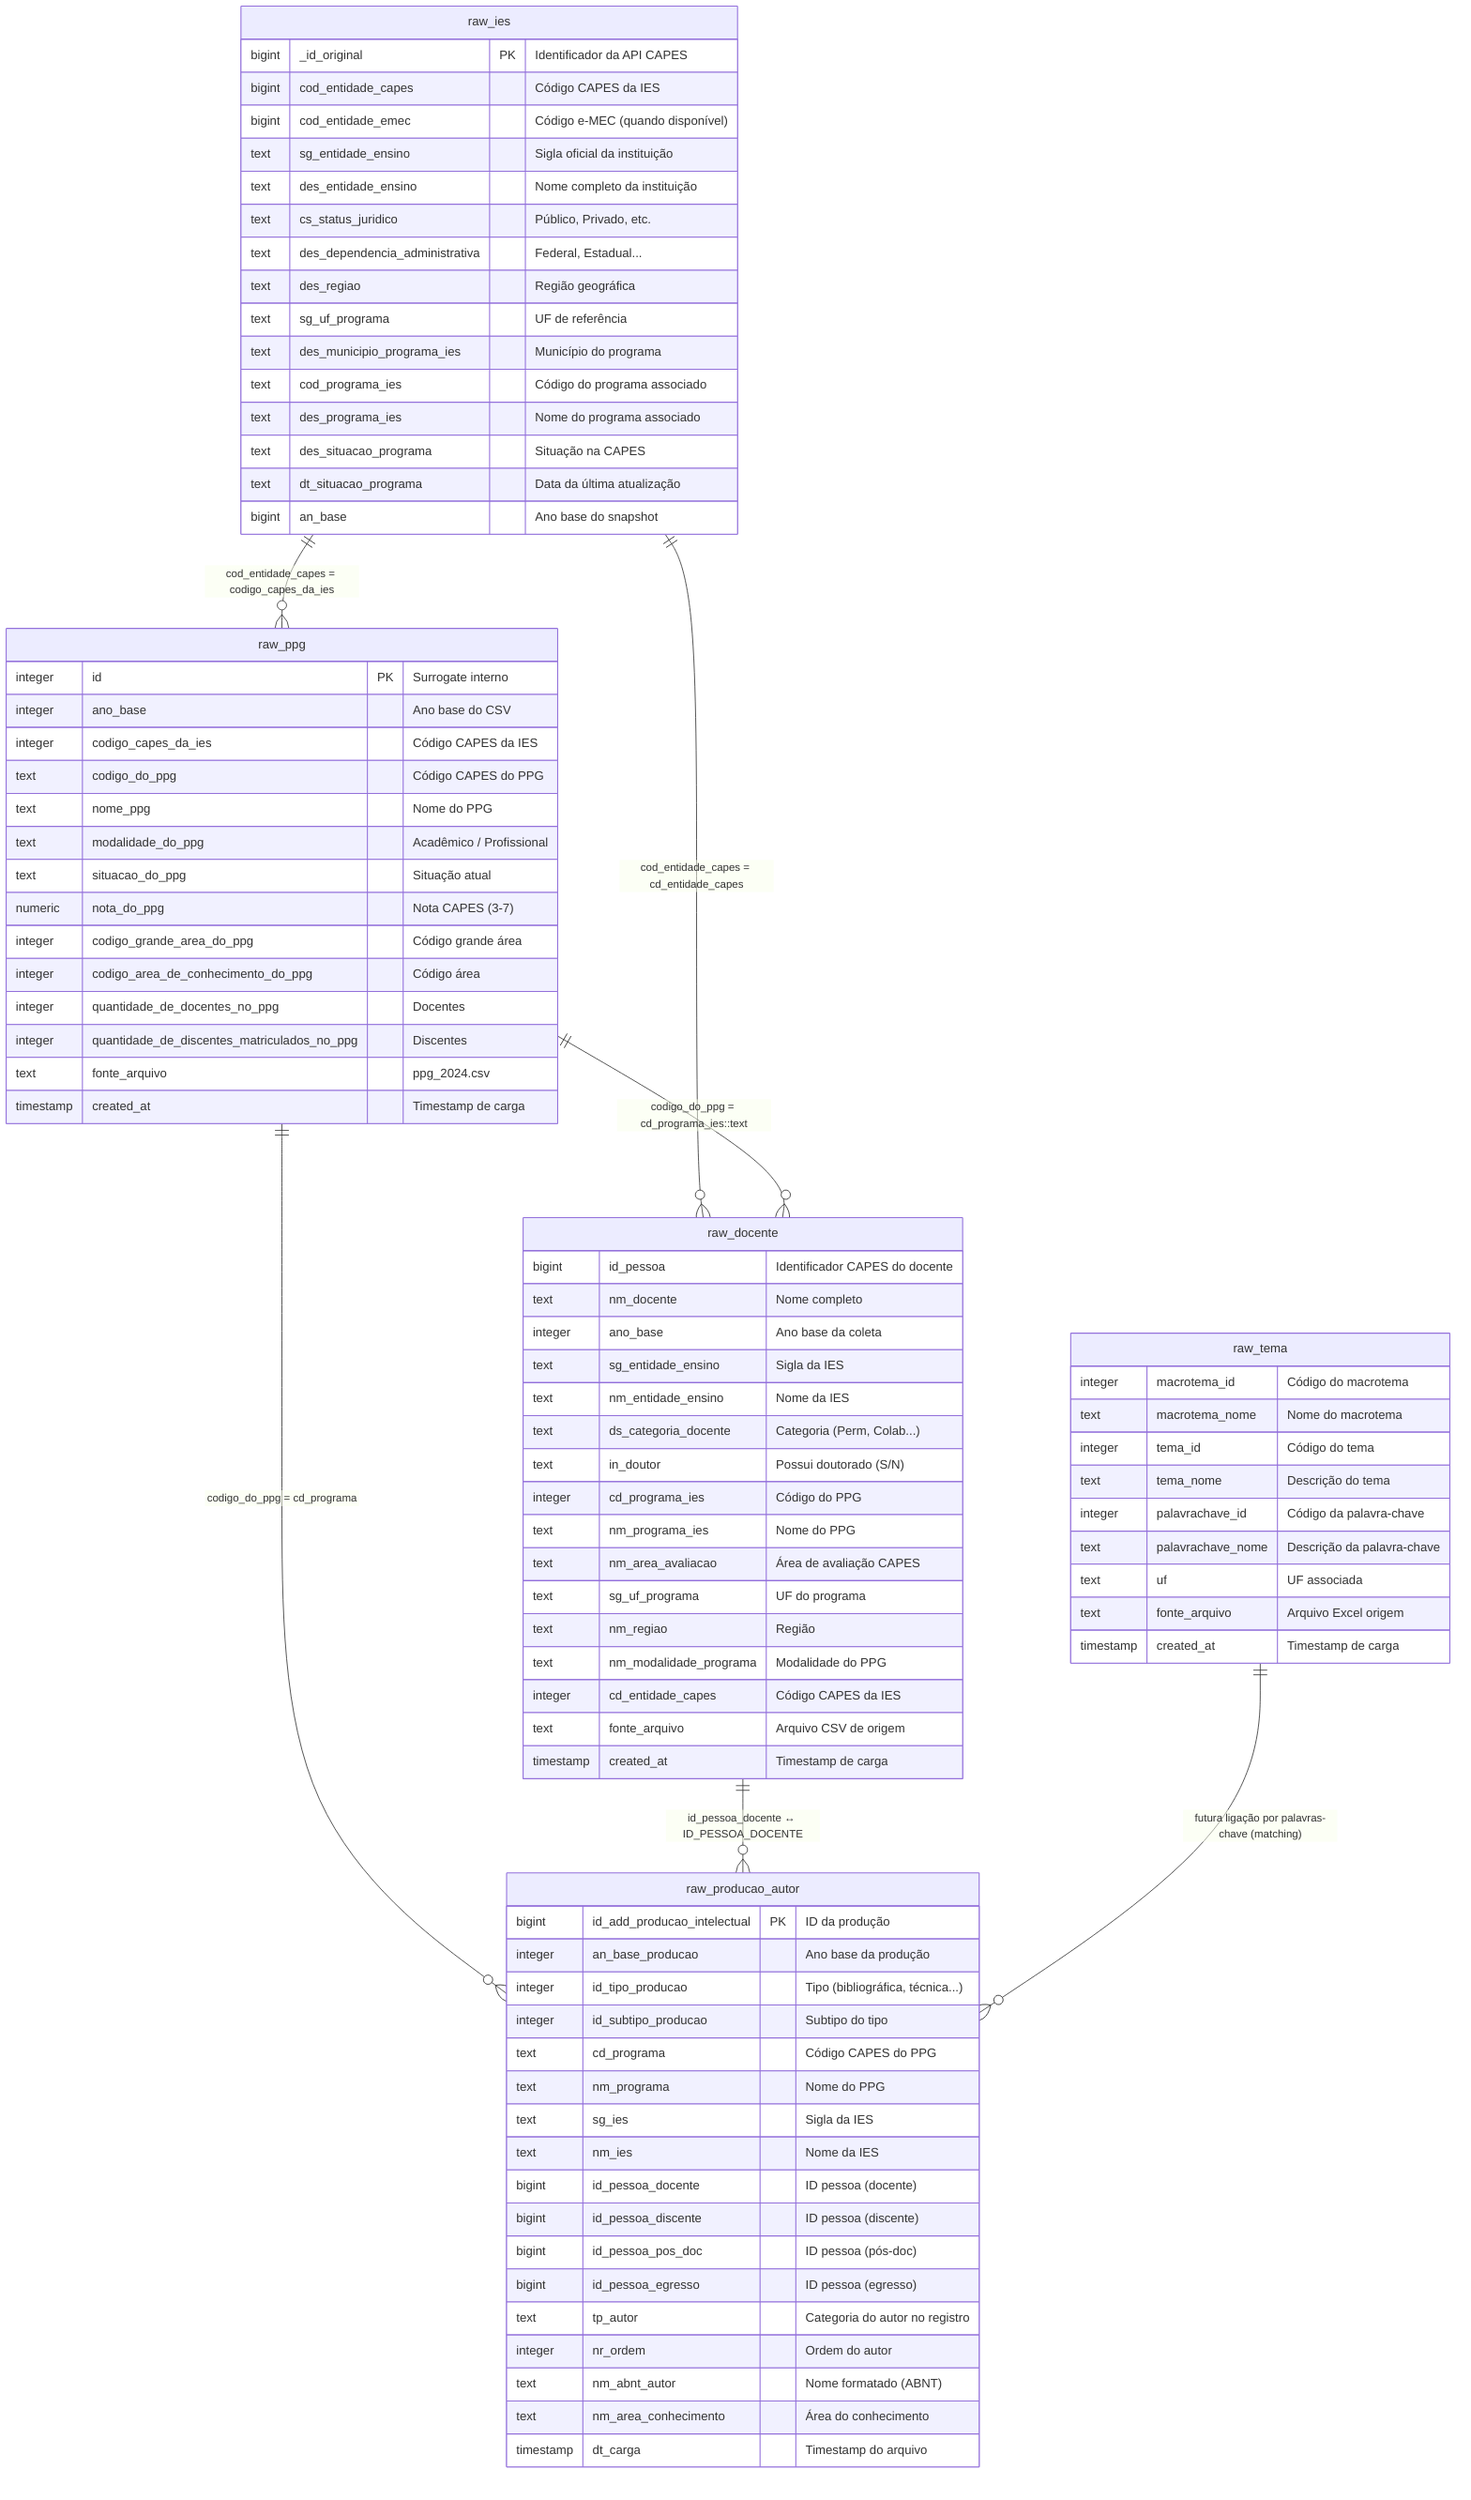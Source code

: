 erDiagram
    %% =====================================================
    %% CAMADA RAW ATUAL - FONTES PADRONIZADAS PARA O DW OESNPG
    %% Atualizado em: 16/10/2025
    %% =====================================================

    raw_ies {
        bigint _id_original PK "Identificador da API CAPES"
        bigint cod_entidade_capes "Código CAPES da IES"
        bigint cod_entidade_emec "Código e-MEC (quando disponível)"
        text   sg_entidade_ensino "Sigla oficial da instituição"
        text   des_entidade_ensino "Nome completo da instituição"
        text   cs_status_juridico "Público, Privado, etc."
        text   des_dependencia_administrativa "Federal, Estadual..."
        text   des_regiao "Região geográfica"
        text   sg_uf_programa "UF de referência"
        text   des_municipio_programa_ies "Município do programa"
        text   cod_programa_ies "Código do programa associado"
        text   des_programa_ies "Nome do programa associado"
        text   des_situacao_programa "Situação na CAPES"
        text   dt_situacao_programa "Data da última atualização"
        bigint an_base "Ano base do snapshot"
    }

    raw_ppg {
        integer id PK "Surrogate interno"
        integer ano_base "Ano base do CSV"
        integer codigo_capes_da_ies "Código CAPES da IES"
        text    codigo_do_ppg "Código CAPES do PPG"
        text    nome_ppg "Nome do PPG"
        text    modalidade_do_ppg "Acadêmico / Profissional"
        text    situacao_do_ppg "Situação atual"
        numeric nota_do_ppg "Nota CAPES (3-7)"
        integer codigo_grande_area_do_ppg "Código grande área"
        integer codigo_area_de_conhecimento_do_ppg "Código área"
        integer quantidade_de_docentes_no_ppg "Docentes"
        integer quantidade_de_discentes_matriculados_no_ppg "Discentes"
        text    fonte_arquivo "ppg_2024.csv"
        timestamp created_at "Timestamp de carga"
    }

    raw_docente {
        bigint  id_pessoa "Identificador CAPES do docente"
        text    nm_docente "Nome completo"
        integer ano_base "Ano base da coleta"
        text    sg_entidade_ensino "Sigla da IES"
        text    nm_entidade_ensino "Nome da IES"
        text    ds_categoria_docente "Categoria (Perm, Colab...)"
        text    in_doutor "Possui doutorado (S/N)"
        integer cd_programa_ies "Código do PPG"
        text    nm_programa_ies "Nome do PPG"
        text    nm_area_avaliacao "Área de avaliação CAPES"
        text    sg_uf_programa "UF do programa"
        text    nm_regiao "Região"
        text    nm_modalidade_programa "Modalidade do PPG"
        integer cd_entidade_capes "Código CAPES da IES"
        text    fonte_arquivo "Arquivo CSV de origem"
        timestamp created_at "Timestamp de carga"
    }

    raw_tema {
        integer macrotema_id "Código do macrotema"
        text    macrotema_nome "Nome do macrotema"
        integer tema_id "Código do tema"
        text    tema_nome "Descrição do tema"
        integer palavrachave_id "Código da palavra-chave"
        text    palavrachave_nome "Descrição da palavra-chave"
        text    uf "UF associada"
        text    fonte_arquivo "Arquivo Excel origem"
        timestamp created_at "Timestamp de carga"
    }

    raw_producao_autor {
        bigint  id_add_producao_intelectual PK "ID da produção"
        integer an_base_producao "Ano base da produção"
        integer id_tipo_producao "Tipo (bibliográfica, técnica...)"
        integer id_subtipo_producao "Subtipo do tipo"
        text    cd_programa "Código CAPES do PPG"
        text    nm_programa "Nome do PPG"
        text    sg_ies "Sigla da IES"
        text    nm_ies "Nome da IES"
        bigint  id_pessoa_docente "ID pessoa (docente)"
        bigint  id_pessoa_discente "ID pessoa (discente)"
        bigint  id_pessoa_pos_doc "ID pessoa (pós-doc)"
        bigint  id_pessoa_egresso "ID pessoa (egresso)"
        text    tp_autor "Categoria do autor no registro"
        integer nr_ordem "Ordem do autor"
        text    nm_abnt_autor "Nome formatado (ABNT)"
        text    nm_area_conhecimento "Área do conhecimento"
        timestamp dt_carga "Timestamp do arquivo"
    }

    %% =====================================================
    %% RELACIONAMENTOS LÓGICOS UTILIZADOS NO ETL
    %% =====================================================

    raw_ies ||--o{ raw_ppg : "cod_entidade_capes = codigo_capes_da_ies"
    raw_ies ||--o{ raw_docente : "cod_entidade_capes = cd_entidade_capes"
    raw_ppg ||--o{ raw_docente : "codigo_do_ppg = cd_programa_ies::text"
    raw_ppg ||--o{ raw_producao_autor : "codigo_do_ppg = cd_programa"
    raw_docente ||--o{ raw_producao_autor : "id_pessoa_docente ↔ ID_PESSOA_DOCENTE"

    %% Dimensão tema é carregada separadamente a partir de planilha curada.
    raw_tema ||--o{ raw_producao_autor : "futura ligação por palavras-chave (matching)"

    %% =====================================================
    %% NOTAS
    %% =====================================================
    %%{
        note: "Volumes atuais"
        note: "• raw_ies: 3.568 registros (API CAPES add_capes)"
        note: "• raw_ppg: 4.635 registros (CSV ppg_2024)"
        note: "• raw_docente: 254.175 registros consolidados (2021-2023)"
        note: "• raw_tema: 5.991 registros (macro_temas_oesnpg_v2.xlsx)"
        note: "• raw_producao_autor: 2.948.232 autorias (parquet add_producao_autor_2023)"
        note: ""
        note: "Relacionamentos representam chaves lógicas utilizadas na geração"
        note: "das dimensões e da nova fato fact_producao_tema."
        note: ""
        note: "Padronização Aplicada:"
        note: "• codigo → cod"
        note: "• nome_ → des_"
        note: "• ds_ → des_"
        note: "• cd_ → cod_"
        note: "• _id → _original"
        note: "• quantidade → qtd"
        note: "• Snake_case, sem acentos"
        note: ""
        note: "Relacionamentos para ETL:"
        note: "• Por UF (sg_uf_programa, uf, sigla_uf_programa, des_uf)"
        note: "• Por IES (des_entidade_ensino, nome_ies, des_instituicao_nome)"
        note: "• Por Programa (cod_programa_ies, codigo_programa_ies)"
        note: "• Por Região (des_regiao, nome_regiao, regiao)"
        note: "• Por Grande Área (des_grande_area_conhecimento, des_grande_area)"
        note: "• Por ID Lattes (raw_pq.id_lattes para cruzamento com docentes)"
    %%}
